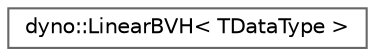 digraph "Graphical Class Hierarchy"
{
 // LATEX_PDF_SIZE
  bgcolor="transparent";
  edge [fontname=Helvetica,fontsize=10,labelfontname=Helvetica,labelfontsize=10];
  node [fontname=Helvetica,fontsize=10,shape=box,height=0.2,width=0.4];
  rankdir="LR";
  Node0 [id="Node000000",label="dyno::LinearBVH\< TDataType \>",height=0.2,width=0.4,color="grey40", fillcolor="white", style="filled",URL="$classdyno_1_1_linear_b_v_h.html",tooltip=" "];
}
